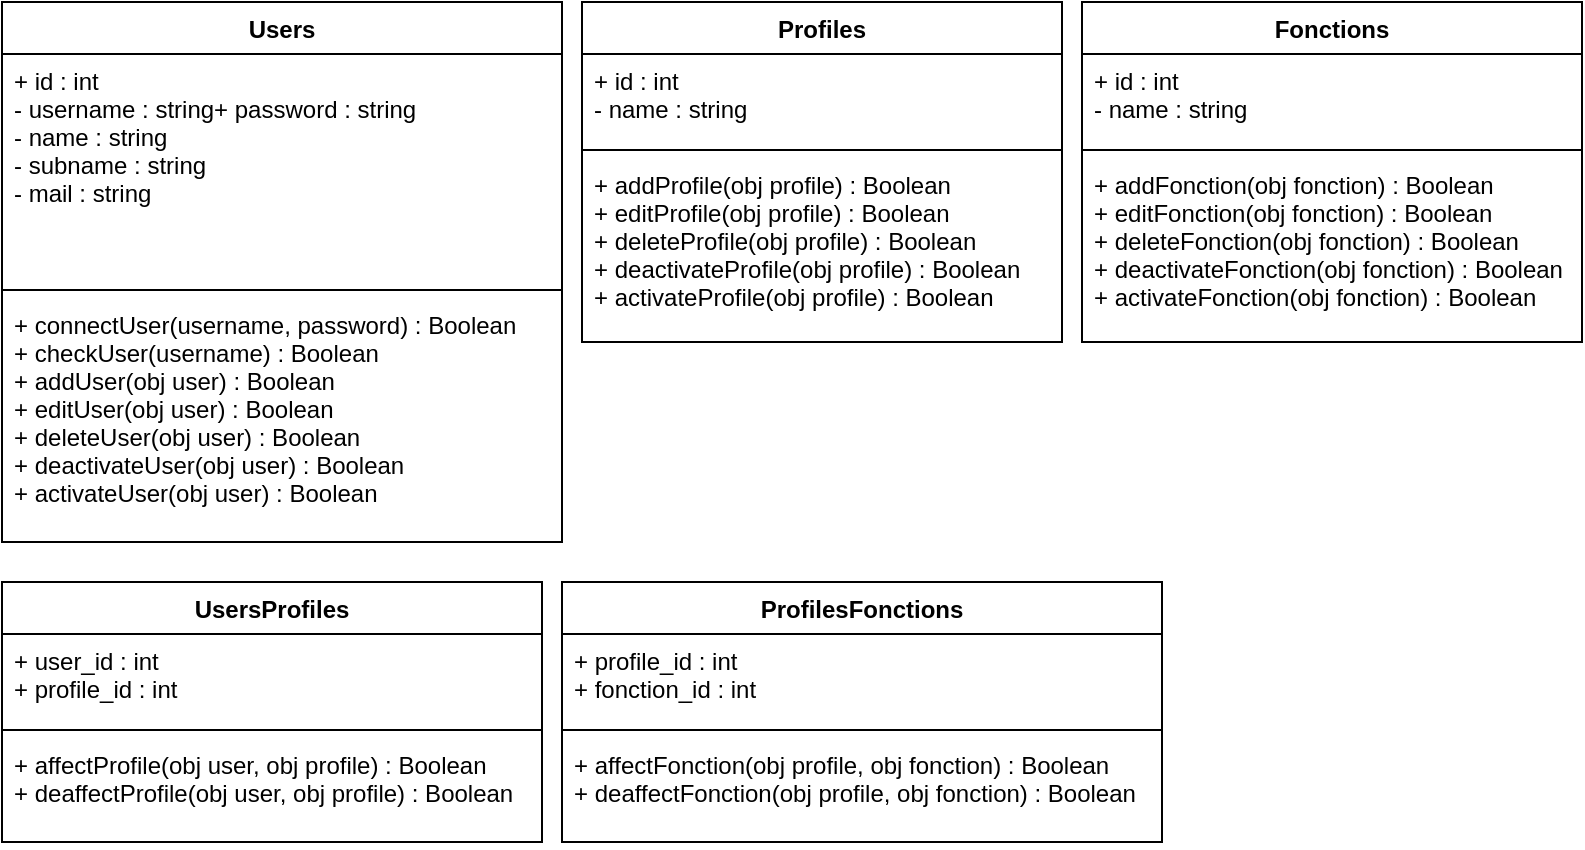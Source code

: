 <mxfile version="13.7.9" type="github">
  <diagram id="chPG57bLRu-I32hI3lHl" name="Page-1">
    <mxGraphModel dx="868" dy="451" grid="1" gridSize="10" guides="1" tooltips="1" connect="1" arrows="1" fold="1" page="1" pageScale="1" pageWidth="827" pageHeight="1169" math="0" shadow="0">
      <root>
        <mxCell id="0" />
        <mxCell id="1" parent="0" />
        <mxCell id="sXdV5Ec181_0v8aTUj4a-27" value="Fonctions" style="swimlane;fontStyle=1;align=center;verticalAlign=top;childLayout=stackLayout;horizontal=1;startSize=26;horizontalStack=0;resizeParent=1;resizeParentMax=0;resizeLast=0;collapsible=1;marginBottom=0;" parent="1" vertex="1">
          <mxGeometry x="570" y="30" width="250" height="170" as="geometry" />
        </mxCell>
        <mxCell id="sXdV5Ec181_0v8aTUj4a-28" value="+ id : int&#xa;- name : string&#xa;" style="text;strokeColor=none;fillColor=none;align=left;verticalAlign=top;spacingLeft=4;spacingRight=4;overflow=hidden;rotatable=0;points=[[0,0.5],[1,0.5]];portConstraint=eastwest;" parent="sXdV5Ec181_0v8aTUj4a-27" vertex="1">
          <mxGeometry y="26" width="250" height="44" as="geometry" />
        </mxCell>
        <mxCell id="sXdV5Ec181_0v8aTUj4a-29" value="" style="line;strokeWidth=1;fillColor=none;align=left;verticalAlign=middle;spacingTop=-1;spacingLeft=3;spacingRight=3;rotatable=0;labelPosition=right;points=[];portConstraint=eastwest;" parent="sXdV5Ec181_0v8aTUj4a-27" vertex="1">
          <mxGeometry y="70" width="250" height="8" as="geometry" />
        </mxCell>
        <mxCell id="sXdV5Ec181_0v8aTUj4a-30" value="+ addFonction(obj fonction) : Boolean&#xa;+ editFonction(obj fonction) : Boolean&#xa;+ deleteFonction(obj fonction) : Boolean&#xa;+ deactivateFonction(obj fonction) : Boolean&#xa;+ activateFonction(obj fonction) : Boolean" style="text;strokeColor=none;fillColor=none;align=left;verticalAlign=top;spacingLeft=4;spacingRight=4;overflow=hidden;rotatable=0;points=[[0,0.5],[1,0.5]];portConstraint=eastwest;" parent="sXdV5Ec181_0v8aTUj4a-27" vertex="1">
          <mxGeometry y="78" width="250" height="92" as="geometry" />
        </mxCell>
        <mxCell id="sXdV5Ec181_0v8aTUj4a-9" value="Profiles" style="swimlane;fontStyle=1;align=center;verticalAlign=top;childLayout=stackLayout;horizontal=1;startSize=26;horizontalStack=0;resizeParent=1;resizeParentMax=0;resizeLast=0;collapsible=1;marginBottom=0;" parent="1" vertex="1">
          <mxGeometry x="320" y="30" width="240" height="170" as="geometry" />
        </mxCell>
        <mxCell id="sXdV5Ec181_0v8aTUj4a-10" value="+ id : int&#xa;- name : string&#xa;" style="text;strokeColor=none;fillColor=none;align=left;verticalAlign=top;spacingLeft=4;spacingRight=4;overflow=hidden;rotatable=0;points=[[0,0.5],[1,0.5]];portConstraint=eastwest;" parent="sXdV5Ec181_0v8aTUj4a-9" vertex="1">
          <mxGeometry y="26" width="240" height="44" as="geometry" />
        </mxCell>
        <mxCell id="sXdV5Ec181_0v8aTUj4a-11" value="" style="line;strokeWidth=1;fillColor=none;align=left;verticalAlign=middle;spacingTop=-1;spacingLeft=3;spacingRight=3;rotatable=0;labelPosition=right;points=[];portConstraint=eastwest;" parent="sXdV5Ec181_0v8aTUj4a-9" vertex="1">
          <mxGeometry y="70" width="240" height="8" as="geometry" />
        </mxCell>
        <mxCell id="sXdV5Ec181_0v8aTUj4a-12" value="+ addProfile(obj profile) : Boolean&#xa;+ editProfile(obj profile) : Boolean&#xa;+ deleteProfile(obj profile) : Boolean&#xa;+ deactivateProfile(obj profile) : Boolean&#xa;+ activateProfile(obj profile) : Boolean" style="text;strokeColor=none;fillColor=none;align=left;verticalAlign=top;spacingLeft=4;spacingRight=4;overflow=hidden;rotatable=0;points=[[0,0.5],[1,0.5]];portConstraint=eastwest;" parent="sXdV5Ec181_0v8aTUj4a-9" vertex="1">
          <mxGeometry y="78" width="240" height="92" as="geometry" />
        </mxCell>
        <mxCell id="sXdV5Ec181_0v8aTUj4a-5" value="Users" style="swimlane;fontStyle=1;align=center;verticalAlign=top;childLayout=stackLayout;horizontal=1;startSize=26;horizontalStack=0;resizeParent=1;resizeParentMax=0;resizeLast=0;collapsible=1;marginBottom=0;" parent="1" vertex="1">
          <mxGeometry x="30" y="30" width="280" height="270" as="geometry" />
        </mxCell>
        <mxCell id="sXdV5Ec181_0v8aTUj4a-6" value="+ id : int&#xa;- username : string+ password : string&#xa;- name : string&#xa;- subname : string&#xa;- mail : string&#xa;&#xa;" style="text;strokeColor=none;fillColor=none;align=left;verticalAlign=top;spacingLeft=4;spacingRight=4;overflow=hidden;rotatable=0;points=[[0,0.5],[1,0.5]];portConstraint=eastwest;" parent="sXdV5Ec181_0v8aTUj4a-5" vertex="1">
          <mxGeometry y="26" width="280" height="114" as="geometry" />
        </mxCell>
        <mxCell id="sXdV5Ec181_0v8aTUj4a-7" value="" style="line;strokeWidth=1;fillColor=none;align=left;verticalAlign=middle;spacingTop=-1;spacingLeft=3;spacingRight=3;rotatable=0;labelPosition=right;points=[];portConstraint=eastwest;" parent="sXdV5Ec181_0v8aTUj4a-5" vertex="1">
          <mxGeometry y="140" width="280" height="8" as="geometry" />
        </mxCell>
        <mxCell id="sXdV5Ec181_0v8aTUj4a-8" value="+ connectUser(username, password) : Boolean&#xa;+ checkUser(username) : Boolean&#xa;+ addUser(obj user) : Boolean&#xa;+ editUser(obj user) : Boolean&#xa;+ deleteUser(obj user) : Boolean&#xa;+ deactivateUser(obj user) : Boolean&#xa;+ activateUser(obj user) : Boolean" style="text;strokeColor=none;fillColor=none;align=left;verticalAlign=top;spacingLeft=4;spacingRight=4;overflow=hidden;rotatable=0;points=[[0,0.5],[1,0.5]];portConstraint=eastwest;" parent="sXdV5Ec181_0v8aTUj4a-5" vertex="1">
          <mxGeometry y="148" width="280" height="122" as="geometry" />
        </mxCell>
        <mxCell id="sXdV5Ec181_0v8aTUj4a-17" value="ProfilesFonctions" style="swimlane;fontStyle=1;align=center;verticalAlign=top;childLayout=stackLayout;horizontal=1;startSize=26;horizontalStack=0;resizeParent=1;resizeParentMax=0;resizeLast=0;collapsible=1;marginBottom=0;" parent="1" vertex="1">
          <mxGeometry x="310" y="320" width="300" height="130" as="geometry" />
        </mxCell>
        <mxCell id="sXdV5Ec181_0v8aTUj4a-18" value="+ profile_id : int&#xa;+ fonction_id : int&#xa;&#xa;" style="text;strokeColor=none;fillColor=none;align=left;verticalAlign=top;spacingLeft=4;spacingRight=4;overflow=hidden;rotatable=0;points=[[0,0.5],[1,0.5]];portConstraint=eastwest;" parent="sXdV5Ec181_0v8aTUj4a-17" vertex="1">
          <mxGeometry y="26" width="300" height="44" as="geometry" />
        </mxCell>
        <mxCell id="sXdV5Ec181_0v8aTUj4a-19" value="" style="line;strokeWidth=1;fillColor=none;align=left;verticalAlign=middle;spacingTop=-1;spacingLeft=3;spacingRight=3;rotatable=0;labelPosition=right;points=[];portConstraint=eastwest;" parent="sXdV5Ec181_0v8aTUj4a-17" vertex="1">
          <mxGeometry y="70" width="300" height="8" as="geometry" />
        </mxCell>
        <mxCell id="sXdV5Ec181_0v8aTUj4a-20" value="+ affectFonction(obj profile, obj fonction) : Boolean&#xa;+ deaffectFonction(obj profile, obj fonction) : Boolean" style="text;strokeColor=none;fillColor=none;align=left;verticalAlign=top;spacingLeft=4;spacingRight=4;overflow=hidden;rotatable=0;points=[[0,0.5],[1,0.5]];portConstraint=eastwest;" parent="sXdV5Ec181_0v8aTUj4a-17" vertex="1">
          <mxGeometry y="78" width="300" height="52" as="geometry" />
        </mxCell>
        <mxCell id="sXdV5Ec181_0v8aTUj4a-13" value="UsersProfiles" style="swimlane;fontStyle=1;align=center;verticalAlign=top;childLayout=stackLayout;horizontal=1;startSize=26;horizontalStack=0;resizeParent=1;resizeParentMax=0;resizeLast=0;collapsible=1;marginBottom=0;" parent="1" vertex="1">
          <mxGeometry x="30" y="320" width="270" height="130" as="geometry" />
        </mxCell>
        <mxCell id="sXdV5Ec181_0v8aTUj4a-14" value="+ user_id : int&#xa;+ profile_id : int&#xa;&#xa;" style="text;strokeColor=none;fillColor=none;align=left;verticalAlign=top;spacingLeft=4;spacingRight=4;overflow=hidden;rotatable=0;points=[[0,0.5],[1,0.5]];portConstraint=eastwest;" parent="sXdV5Ec181_0v8aTUj4a-13" vertex="1">
          <mxGeometry y="26" width="270" height="44" as="geometry" />
        </mxCell>
        <mxCell id="sXdV5Ec181_0v8aTUj4a-15" value="" style="line;strokeWidth=1;fillColor=none;align=left;verticalAlign=middle;spacingTop=-1;spacingLeft=3;spacingRight=3;rotatable=0;labelPosition=right;points=[];portConstraint=eastwest;" parent="sXdV5Ec181_0v8aTUj4a-13" vertex="1">
          <mxGeometry y="70" width="270" height="8" as="geometry" />
        </mxCell>
        <mxCell id="sXdV5Ec181_0v8aTUj4a-16" value="+ affectProfile(obj user, obj profile) : Boolean&#xa;+ deaffectProfile(obj user, obj profile) : Boolean" style="text;strokeColor=none;fillColor=none;align=left;verticalAlign=top;spacingLeft=4;spacingRight=4;overflow=hidden;rotatable=0;points=[[0,0.5],[1,0.5]];portConstraint=eastwest;" parent="sXdV5Ec181_0v8aTUj4a-13" vertex="1">
          <mxGeometry y="78" width="270" height="52" as="geometry" />
        </mxCell>
      </root>
    </mxGraphModel>
  </diagram>
</mxfile>
